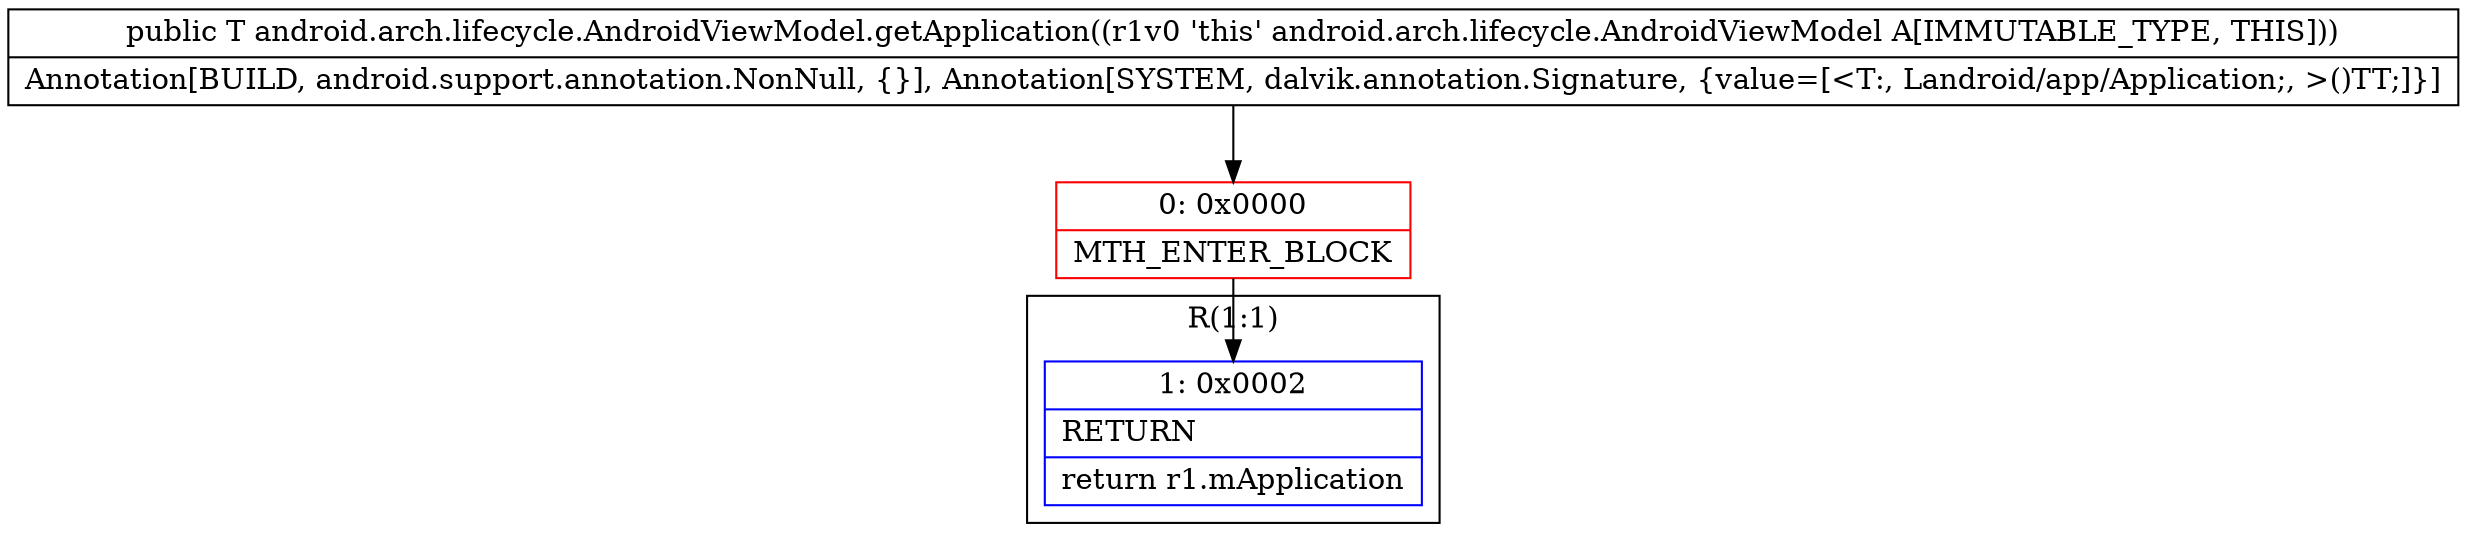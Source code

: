 digraph "CFG forandroid.arch.lifecycle.AndroidViewModel.getApplication()Landroid\/app\/Application;" {
subgraph cluster_Region_224856640 {
label = "R(1:1)";
node [shape=record,color=blue];
Node_1 [shape=record,label="{1\:\ 0x0002|RETURN\l|return r1.mApplication\l}"];
}
Node_0 [shape=record,color=red,label="{0\:\ 0x0000|MTH_ENTER_BLOCK\l}"];
MethodNode[shape=record,label="{public T android.arch.lifecycle.AndroidViewModel.getApplication((r1v0 'this' android.arch.lifecycle.AndroidViewModel A[IMMUTABLE_TYPE, THIS]))  | Annotation[BUILD, android.support.annotation.NonNull, \{\}], Annotation[SYSTEM, dalvik.annotation.Signature, \{value=[\<T:, Landroid\/app\/Application;, \>()TT;]\}]\l}"];
MethodNode -> Node_0;
Node_0 -> Node_1;
}


